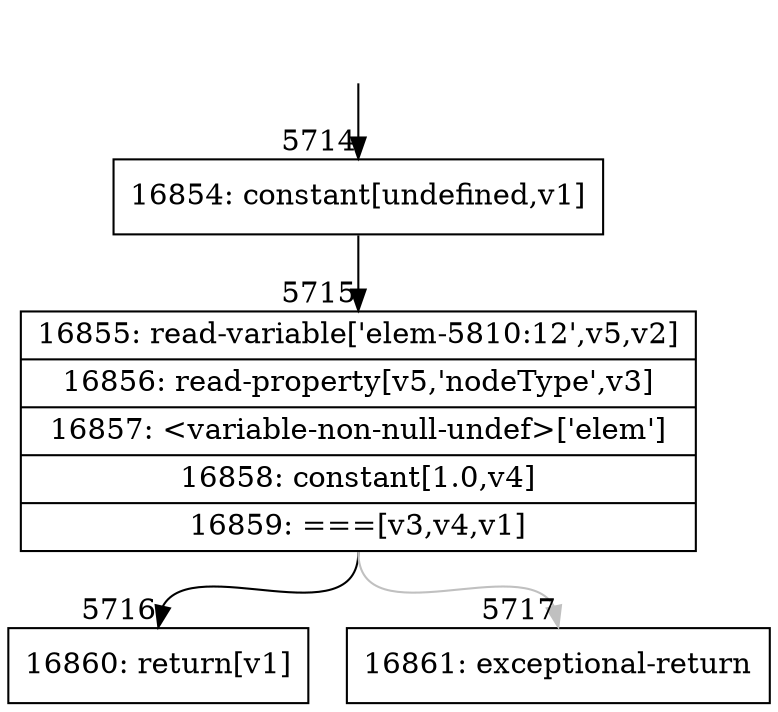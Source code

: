 digraph {
rankdir="TD"
BB_entry370[shape=none,label=""];
BB_entry370 -> BB5714 [tailport=s, headport=n, headlabel="    5714"]
BB5714 [shape=record label="{16854: constant[undefined,v1]}" ] 
BB5714 -> BB5715 [tailport=s, headport=n, headlabel="      5715"]
BB5715 [shape=record label="{16855: read-variable['elem-5810:12',v5,v2]|16856: read-property[v5,'nodeType',v3]|16857: \<variable-non-null-undef\>['elem']|16858: constant[1.0,v4]|16859: ===[v3,v4,v1]}" ] 
BB5715 -> BB5716 [tailport=s, headport=n, headlabel="      5716"]
BB5715 -> BB5717 [tailport=s, headport=n, color=gray, headlabel="      5717"]
BB5716 [shape=record label="{16860: return[v1]}" ] 
BB5717 [shape=record label="{16861: exceptional-return}" ] 
}
